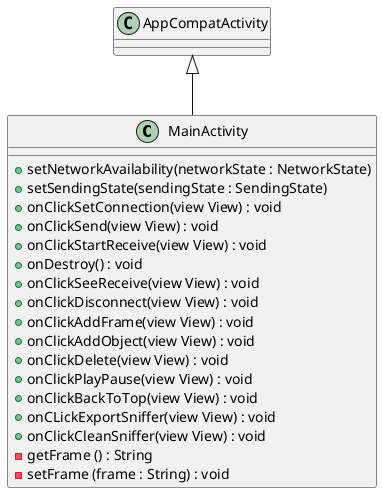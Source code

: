 @startuml

    class MainActivity extends AppCompatActivity  {
        +setNetworkAvailability(networkState : NetworkState)
        +setSendingState(sendingState : SendingState)
        +onClickSetConnection(view View) : void
        +onClickSend(view View) : void
        +onClickStartReceive(view View) : void
        +onDestroy() : void
        +onClickSeeReceive(view View) : void
        +onClickDisconnect(view View) : void
        +onClickAddFrame(view View) : void
        +onClickAddObject(view View) : void
        +onClickDelete(view View) : void
        +onClickPlayPause(view View) : void
        +onClickBackToTop(view View) : void
        +onCLickExportSniffer(view View) : void
        +onClickCleanSniffer(view View) : void
        -getFrame () : String
        -setFrame (frame : String) : void


    }
@enduml
